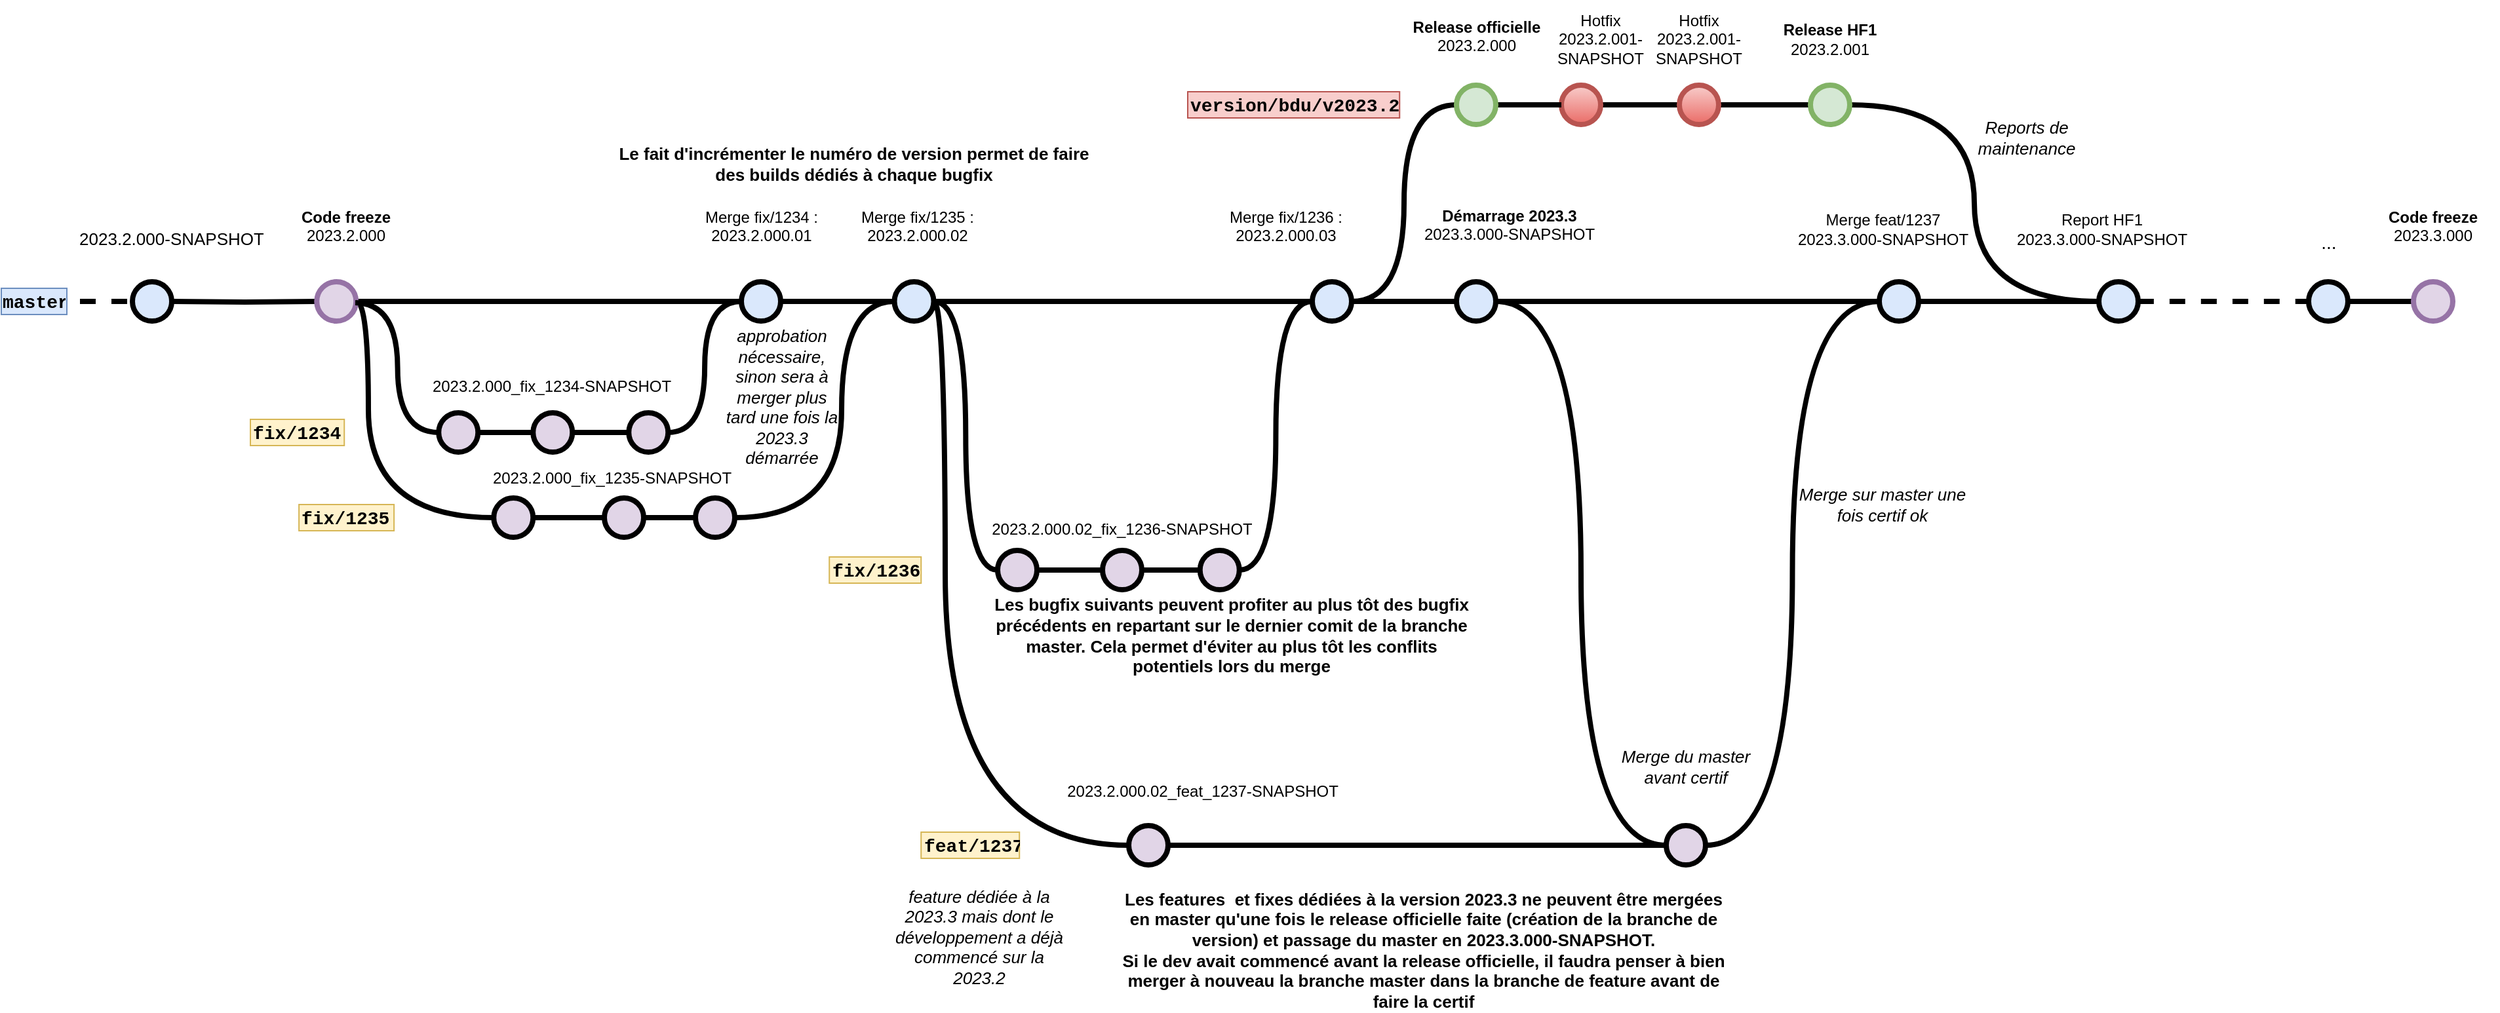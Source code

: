 <mxfile version="21.3.7" type="github">
  <diagram id="yPxyJZ8AM_hMuL3Unpa9" name="simple gitflow">
    <mxGraphModel dx="1434" dy="924" grid="1" gridSize="10" guides="1" tooltips="1" connect="1" arrows="1" fold="1" page="1" pageScale="1" pageWidth="1100" pageHeight="850" math="0" shadow="0">
      <root>
        <mxCell id="0" />
        <mxCell id="1" parent="0" />
        <mxCell id="kNyc37dz9Y1JkBd23-l--1" value="" style="edgeStyle=orthogonalEdgeStyle;rounded=0;html=1;jettySize=auto;orthogonalLoop=1;plain-blue;endArrow=none;endFill=0;strokeWidth=4;strokeColor=#000000;" parent="1" target="kNyc37dz9Y1JkBd23-l--5" edge="1">
          <mxGeometry x="144.5" y="250" as="geometry">
            <mxPoint x="140" y="250" as="sourcePoint" />
          </mxGeometry>
        </mxCell>
        <mxCell id="kNyc37dz9Y1JkBd23-l--4" value="" style="edgeStyle=orthogonalEdgeStyle;curved=1;rounded=0;orthogonalLoop=1;jettySize=auto;html=1;endArrow=none;endFill=0;strokeWidth=4;fontFamily=Courier New;fontSize=16;" parent="1" source="kNyc37dz9Y1JkBd23-l--5" target="kNyc37dz9Y1JkBd23-l--8" edge="1">
          <mxGeometry relative="1" as="geometry" />
        </mxCell>
        <mxCell id="kNyc37dz9Y1JkBd23-l--71" style="edgeStyle=orthogonalEdgeStyle;shape=connector;curved=1;rounded=0;orthogonalLoop=1;jettySize=auto;html=1;entryX=0;entryY=0.5;entryDx=0;entryDy=0;entryPerimeter=0;labelBackgroundColor=default;strokeColor=default;strokeWidth=4;fontFamily=Courier New;fontSize=16;fontColor=default;endArrow=none;endFill=0;" parent="1" source="kNyc37dz9Y1JkBd23-l--5" target="kNyc37dz9Y1JkBd23-l--38" edge="1">
          <mxGeometry relative="1" as="geometry">
            <Array as="points">
              <mxPoint x="290" y="250" />
              <mxPoint x="290" y="415" />
            </Array>
          </mxGeometry>
        </mxCell>
        <mxCell id="kNyc37dz9Y1JkBd23-l--5" value="" style="verticalLabelPosition=bottom;verticalAlign=top;html=1;strokeWidth=4;shape=mxgraph.flowchart.on-page_reference;strokeColor=#9673a6;fillColor=#e1d5e7;" parent="1" vertex="1">
          <mxGeometry x="250.62" y="235" width="30" height="30" as="geometry" />
        </mxCell>
        <mxCell id="kNyc37dz9Y1JkBd23-l--57" value="" style="edgeStyle=orthogonalEdgeStyle;shape=connector;curved=1;rounded=0;orthogonalLoop=1;jettySize=auto;html=1;labelBackgroundColor=default;strokeColor=default;strokeWidth=4;fontFamily=Courier New;fontSize=16;fontColor=default;endArrow=none;endFill=0;" parent="1" source="kNyc37dz9Y1JkBd23-l--8" target="kNyc37dz9Y1JkBd23-l--53" edge="1">
          <mxGeometry relative="1" as="geometry" />
        </mxCell>
        <mxCell id="kNyc37dz9Y1JkBd23-l--8" value="" style="verticalLabelPosition=bottom;verticalAlign=top;html=1;strokeWidth=4;shape=mxgraph.flowchart.on-page_reference;plain-blue;gradientColor=none;strokeColor=#000000;" parent="1" vertex="1">
          <mxGeometry x="574.5" y="235" width="30" height="30" as="geometry" />
        </mxCell>
        <mxCell id="kNyc37dz9Y1JkBd23-l--12" value="" style="edgeStyle=orthogonalEdgeStyle;rounded=0;html=1;jettySize=auto;orthogonalLoop=1;strokeWidth=4;endArrow=none;endFill=0;dashed=1;" parent="1" edge="1">
          <mxGeometry x="44.5" y="250" as="geometry">
            <mxPoint x="70" y="250" as="sourcePoint" />
            <mxPoint x="114.5" y="250" as="targetPoint" />
          </mxGeometry>
        </mxCell>
        <mxCell id="kNyc37dz9Y1JkBd23-l--13" value="master" style="text;html=1;strokeColor=#6c8ebf;fillColor=#dae8fc;align=center;verticalAlign=middle;whiteSpace=wrap;overflow=hidden;fontSize=14;fontStyle=1;fontFamily=Courier New;" parent="1" vertex="1">
          <mxGeometry x="10" y="240" width="50" height="20" as="geometry" />
        </mxCell>
        <mxCell id="kNyc37dz9Y1JkBd23-l--14" style="edgeStyle=orthogonalEdgeStyle;curved=1;rounded=0;html=1;exitX=1;exitY=0.5;exitPerimeter=0;entryX=0;entryY=0.5;entryPerimeter=0;endArrow=none;endFill=0;jettySize=auto;orthogonalLoop=1;strokeWidth=4;fontSize=15;" parent="1" source="kNyc37dz9Y1JkBd23-l--15" target="kNyc37dz9Y1JkBd23-l--17" edge="1">
          <mxGeometry relative="1" as="geometry" />
        </mxCell>
        <mxCell id="kNyc37dz9Y1JkBd23-l--15" value="" style="verticalLabelPosition=bottom;verticalAlign=top;html=1;strokeWidth=4;shape=mxgraph.flowchart.on-page_reference;plain-purple;gradientColor=none;strokeColor=#000000;" parent="1" vertex="1">
          <mxGeometry x="343.63" y="335" width="30" height="30" as="geometry" />
        </mxCell>
        <mxCell id="kNyc37dz9Y1JkBd23-l--16" style="edgeStyle=orthogonalEdgeStyle;curved=1;rounded=0;html=1;exitX=1;exitY=0.5;exitPerimeter=0;entryX=0;entryY=0.5;entryPerimeter=0;endArrow=none;endFill=0;jettySize=auto;orthogonalLoop=1;strokeWidth=4;fontSize=15;" parent="1" source="kNyc37dz9Y1JkBd23-l--17" target="kNyc37dz9Y1JkBd23-l--19" edge="1">
          <mxGeometry relative="1" as="geometry" />
        </mxCell>
        <mxCell id="kNyc37dz9Y1JkBd23-l--17" value="" style="verticalLabelPosition=bottom;verticalAlign=top;html=1;strokeWidth=4;shape=mxgraph.flowchart.on-page_reference;plain-purple;gradientColor=none;strokeColor=#000000;" parent="1" vertex="1">
          <mxGeometry x="415.63" y="335" width="30" height="30" as="geometry" />
        </mxCell>
        <mxCell id="kNyc37dz9Y1JkBd23-l--19" value="" style="verticalLabelPosition=bottom;verticalAlign=top;html=1;strokeWidth=4;shape=mxgraph.flowchart.on-page_reference;plain-purple;gradientColor=none;strokeColor=#000000;" parent="1" vertex="1">
          <mxGeometry x="488.63" y="335" width="30" height="30" as="geometry" />
        </mxCell>
        <mxCell id="kNyc37dz9Y1JkBd23-l--20" value="&lt;div&gt;fix/1234&lt;/div&gt;" style="text;html=1;strokeColor=#d6b656;fillColor=#fff2cc;align=left;verticalAlign=middle;whiteSpace=wrap;overflow=hidden;fontSize=14;fontStyle=1;fontFamily=Courier New;" parent="1" vertex="1">
          <mxGeometry x="200" y="340" width="71.62" height="20" as="geometry" />
        </mxCell>
        <mxCell id="kNyc37dz9Y1JkBd23-l--23" value="&lt;div style=&quot;font-size: 13px;&quot;&gt;2023.2.000-SNAPSHOT&lt;/div&gt;&lt;div style=&quot;font-size: 13px;&quot;&gt;&lt;br style=&quot;font-size: 13px;&quot;&gt;&lt;/div&gt;" style="text;html=1;strokeColor=none;fillColor=none;align=center;verticalAlign=middle;whiteSpace=wrap;overflow=hidden;fontSize=13;" parent="1" vertex="1">
          <mxGeometry x="59.5" y="185" width="160" height="50" as="geometry" />
        </mxCell>
        <mxCell id="kNyc37dz9Y1JkBd23-l--30" value="&lt;div style=&quot;font-size: 12px;&quot;&gt;&lt;b&gt;Code freeze&lt;/b&gt; &lt;br style=&quot;font-size: 12px;&quot;&gt;&lt;/div&gt;&lt;div style=&quot;font-size: 12px;&quot;&gt;2023.2.000&lt;/div&gt;&lt;div style=&quot;font-size: 12px;&quot;&gt;&lt;br style=&quot;font-size: 12px;&quot;&gt;&lt;/div&gt;" style="text;html=1;strokeColor=none;fillColor=none;align=center;verticalAlign=middle;whiteSpace=wrap;overflow=hidden;fontSize=12;" parent="1" vertex="1">
          <mxGeometry x="223.31" y="160" width="100" height="80" as="geometry" />
        </mxCell>
        <mxCell id="kNyc37dz9Y1JkBd23-l--33" style="edgeStyle=orthogonalEdgeStyle;curved=1;rounded=0;html=1;entryX=0;entryY=0.5;entryPerimeter=0;endArrow=none;endFill=0;jettySize=auto;orthogonalLoop=1;strokeWidth=4;fontSize=15;entryDx=0;entryDy=0;" parent="1" target="kNyc37dz9Y1JkBd23-l--15" edge="1">
          <mxGeometry relative="1" as="geometry">
            <mxPoint x="280" y="251" as="sourcePoint" />
            <mxPoint x="477" y="330" as="targetPoint" />
          </mxGeometry>
        </mxCell>
        <mxCell id="kNyc37dz9Y1JkBd23-l--35" style="edgeStyle=orthogonalEdgeStyle;curved=1;rounded=0;html=1;entryX=0;entryY=0.5;entryPerimeter=0;endArrow=none;endFill=0;jettySize=auto;orthogonalLoop=1;strokeWidth=4;fontSize=15;entryDx=0;entryDy=0;" parent="1" source="kNyc37dz9Y1JkBd23-l--19" target="kNyc37dz9Y1JkBd23-l--8" edge="1">
          <mxGeometry relative="1" as="geometry">
            <mxPoint x="678.75" y="350" as="sourcePoint" />
            <mxPoint x="720.75" y="270" as="targetPoint" />
          </mxGeometry>
        </mxCell>
        <mxCell id="kNyc37dz9Y1JkBd23-l--36" value="&lt;div style=&quot;font-size: 12px;&quot;&gt;Merge fix/1234 :&lt;br style=&quot;font-size: 12px;&quot;&gt;&lt;/div&gt;&lt;div style=&quot;font-size: 12px;&quot;&gt;2023.2.000.01&lt;/div&gt;&lt;div style=&quot;font-size: 12px;&quot;&gt;&lt;br style=&quot;font-size: 12px;&quot;&gt;&lt;/div&gt;" style="text;html=1;strokeColor=none;fillColor=none;align=center;verticalAlign=middle;whiteSpace=wrap;overflow=hidden;fontSize=12;" parent="1" vertex="1">
          <mxGeometry x="539.5" y="175" width="100" height="50" as="geometry" />
        </mxCell>
        <mxCell id="kNyc37dz9Y1JkBd23-l--37" style="edgeStyle=orthogonalEdgeStyle;curved=1;rounded=0;html=1;exitX=1;exitY=0.5;exitPerimeter=0;entryX=0;entryY=0.5;entryPerimeter=0;endArrow=none;endFill=0;jettySize=auto;orthogonalLoop=1;strokeWidth=4;fontSize=15;" parent="1" source="kNyc37dz9Y1JkBd23-l--38" target="kNyc37dz9Y1JkBd23-l--40" edge="1">
          <mxGeometry relative="1" as="geometry" />
        </mxCell>
        <mxCell id="kNyc37dz9Y1JkBd23-l--38" value="" style="verticalLabelPosition=bottom;verticalAlign=top;html=1;strokeWidth=4;shape=mxgraph.flowchart.on-page_reference;plain-purple;gradientColor=none;strokeColor=#000000;" parent="1" vertex="1">
          <mxGeometry x="385.63" y="400" width="30" height="30" as="geometry" />
        </mxCell>
        <mxCell id="kNyc37dz9Y1JkBd23-l--39" style="edgeStyle=orthogonalEdgeStyle;curved=1;rounded=0;html=1;exitX=1;exitY=0.5;exitPerimeter=0;entryX=0;entryY=0.5;entryPerimeter=0;endArrow=none;endFill=0;jettySize=auto;orthogonalLoop=1;strokeWidth=4;fontSize=15;" parent="1" source="kNyc37dz9Y1JkBd23-l--40" target="kNyc37dz9Y1JkBd23-l--41" edge="1">
          <mxGeometry relative="1" as="geometry" />
        </mxCell>
        <mxCell id="kNyc37dz9Y1JkBd23-l--40" value="" style="verticalLabelPosition=bottom;verticalAlign=top;html=1;strokeWidth=4;shape=mxgraph.flowchart.on-page_reference;plain-purple;gradientColor=none;strokeColor=#000000;" parent="1" vertex="1">
          <mxGeometry x="470" y="400" width="30" height="30" as="geometry" />
        </mxCell>
        <mxCell id="kNyc37dz9Y1JkBd23-l--59" style="edgeStyle=orthogonalEdgeStyle;shape=connector;curved=1;rounded=0;orthogonalLoop=1;jettySize=auto;html=1;entryX=0;entryY=0.5;entryDx=0;entryDy=0;entryPerimeter=0;labelBackgroundColor=default;strokeColor=default;strokeWidth=4;fontFamily=Courier New;fontSize=16;fontColor=default;endArrow=none;endFill=0;" parent="1" source="kNyc37dz9Y1JkBd23-l--41" target="kNyc37dz9Y1JkBd23-l--53" edge="1">
          <mxGeometry relative="1" as="geometry">
            <Array as="points">
              <mxPoint x="651" y="415" />
              <mxPoint x="651" y="250" />
            </Array>
          </mxGeometry>
        </mxCell>
        <mxCell id="kNyc37dz9Y1JkBd23-l--41" value="" style="verticalLabelPosition=bottom;verticalAlign=top;html=1;strokeWidth=4;shape=mxgraph.flowchart.on-page_reference;plain-purple;gradientColor=none;strokeColor=#000000;" parent="1" vertex="1">
          <mxGeometry x="539.5" y="400" width="30" height="30" as="geometry" />
        </mxCell>
        <mxCell id="kNyc37dz9Y1JkBd23-l--42" value="&lt;div&gt;fix/1235&lt;/div&gt;" style="text;html=1;strokeColor=#d6b656;fillColor=#fff2cc;align=left;verticalAlign=middle;whiteSpace=wrap;overflow=hidden;fontSize=14;fontStyle=1;fontFamily=Courier New;" parent="1" vertex="1">
          <mxGeometry x="237.06" y="405" width="72.5" height="20" as="geometry" />
        </mxCell>
        <mxCell id="kNyc37dz9Y1JkBd23-l--62" value="" style="edgeStyle=orthogonalEdgeStyle;shape=connector;curved=1;rounded=0;orthogonalLoop=1;jettySize=auto;html=1;labelBackgroundColor=default;strokeColor=default;strokeWidth=4;fontFamily=Courier New;fontSize=16;fontColor=default;endArrow=none;endFill=0;" parent="1" source="kNyc37dz9Y1JkBd23-l--53" target="kNyc37dz9Y1JkBd23-l--61" edge="1">
          <mxGeometry relative="1" as="geometry" />
        </mxCell>
        <mxCell id="kNyc37dz9Y1JkBd23-l--68" style="edgeStyle=orthogonalEdgeStyle;shape=connector;curved=1;rounded=0;orthogonalLoop=1;jettySize=auto;html=1;entryX=0;entryY=0.5;entryDx=0;entryDy=0;entryPerimeter=0;labelBackgroundColor=default;strokeColor=default;strokeWidth=4;fontFamily=Courier New;fontSize=16;fontColor=default;endArrow=none;endFill=0;" parent="1" source="kNyc37dz9Y1JkBd23-l--53" target="kNyc37dz9Y1JkBd23-l--64" edge="1">
          <mxGeometry relative="1" as="geometry" />
        </mxCell>
        <mxCell id="kNyc37dz9Y1JkBd23-l--53" value="" style="verticalLabelPosition=bottom;verticalAlign=top;html=1;strokeWidth=4;shape=mxgraph.flowchart.on-page_reference;plain-blue;gradientColor=none;strokeColor=#000000;" parent="1" vertex="1">
          <mxGeometry x="691.25" y="235" width="30" height="30" as="geometry" />
        </mxCell>
        <mxCell id="kNyc37dz9Y1JkBd23-l--60" value="&lt;div style=&quot;font-size: 12px;&quot;&gt;Merge fix/1235 :&lt;br style=&quot;font-size: 12px;&quot;&gt;&lt;/div&gt;&lt;div style=&quot;font-size: 12px;&quot;&gt;2023.2.000.02&lt;/div&gt;&lt;div style=&quot;font-size: 12px;&quot;&gt;&lt;br style=&quot;font-size: 12px;&quot;&gt;&lt;/div&gt;" style="text;html=1;strokeColor=none;fillColor=none;align=center;verticalAlign=middle;whiteSpace=wrap;overflow=hidden;fontSize=12;" parent="1" vertex="1">
          <mxGeometry x="659" y="160" width="100" height="80" as="geometry" />
        </mxCell>
        <mxCell id="kNyc37dz9Y1JkBd23-l--83" style="edgeStyle=orthogonalEdgeStyle;shape=connector;curved=1;rounded=0;orthogonalLoop=1;jettySize=auto;html=1;entryX=0;entryY=0.5;entryDx=0;entryDy=0;entryPerimeter=0;labelBackgroundColor=default;strokeColor=default;strokeWidth=4;fontFamily=Courier New;fontSize=16;fontColor=default;endArrow=none;endFill=0;" parent="1" source="kNyc37dz9Y1JkBd23-l--61" target="kNyc37dz9Y1JkBd23-l--84" edge="1">
          <mxGeometry relative="1" as="geometry">
            <mxPoint x="1100" y="100" as="targetPoint" />
          </mxGeometry>
        </mxCell>
        <mxCell id="kNyc37dz9Y1JkBd23-l--105" style="edgeStyle=orthogonalEdgeStyle;shape=connector;curved=1;rounded=0;orthogonalLoop=1;jettySize=auto;html=1;entryX=0;entryY=0.5;entryDx=0;entryDy=0;entryPerimeter=0;labelBackgroundColor=default;strokeColor=default;strokeWidth=4;fontFamily=Courier New;fontSize=16;fontColor=default;endArrow=none;endFill=0;" parent="1" source="kNyc37dz9Y1JkBd23-l--61" target="kNyc37dz9Y1JkBd23-l--100" edge="1">
          <mxGeometry relative="1" as="geometry" />
        </mxCell>
        <mxCell id="kNyc37dz9Y1JkBd23-l--61" value="" style="verticalLabelPosition=bottom;verticalAlign=top;html=1;strokeWidth=4;shape=mxgraph.flowchart.on-page_reference;plain-blue;gradientColor=none;strokeColor=#000000;" parent="1" vertex="1">
          <mxGeometry x="1010" y="235" width="30" height="30" as="geometry" />
        </mxCell>
        <mxCell id="kNyc37dz9Y1JkBd23-l--63" style="edgeStyle=orthogonalEdgeStyle;curved=1;rounded=0;html=1;exitX=1;exitY=0.5;exitPerimeter=0;entryX=0;entryY=0.5;entryPerimeter=0;endArrow=none;endFill=0;jettySize=auto;orthogonalLoop=1;strokeWidth=4;fontSize=15;" parent="1" source="kNyc37dz9Y1JkBd23-l--64" target="kNyc37dz9Y1JkBd23-l--66" edge="1">
          <mxGeometry relative="1" as="geometry" />
        </mxCell>
        <mxCell id="kNyc37dz9Y1JkBd23-l--64" value="" style="verticalLabelPosition=bottom;verticalAlign=top;html=1;strokeWidth=4;shape=mxgraph.flowchart.on-page_reference;plain-purple;gradientColor=none;strokeColor=#000000;" parent="1" vertex="1">
          <mxGeometry x="770" y="440" width="30" height="30" as="geometry" />
        </mxCell>
        <mxCell id="kNyc37dz9Y1JkBd23-l--65" style="edgeStyle=orthogonalEdgeStyle;curved=1;rounded=0;html=1;exitX=1;exitY=0.5;exitPerimeter=0;entryX=0;entryY=0.5;entryPerimeter=0;endArrow=none;endFill=0;jettySize=auto;orthogonalLoop=1;strokeWidth=4;fontSize=15;" parent="1" source="kNyc37dz9Y1JkBd23-l--66" target="kNyc37dz9Y1JkBd23-l--67" edge="1">
          <mxGeometry relative="1" as="geometry" />
        </mxCell>
        <mxCell id="kNyc37dz9Y1JkBd23-l--66" value="" style="verticalLabelPosition=bottom;verticalAlign=top;html=1;strokeWidth=4;shape=mxgraph.flowchart.on-page_reference;plain-purple;gradientColor=none;strokeColor=#000000;" parent="1" vertex="1">
          <mxGeometry x="850" y="440" width="30" height="30" as="geometry" />
        </mxCell>
        <mxCell id="kNyc37dz9Y1JkBd23-l--69" style="edgeStyle=orthogonalEdgeStyle;shape=connector;curved=1;rounded=0;orthogonalLoop=1;jettySize=auto;html=1;entryX=0;entryY=0.5;entryDx=0;entryDy=0;entryPerimeter=0;labelBackgroundColor=default;strokeColor=default;strokeWidth=4;fontFamily=Courier New;fontSize=16;fontColor=default;endArrow=none;endFill=0;" parent="1" source="kNyc37dz9Y1JkBd23-l--67" target="kNyc37dz9Y1JkBd23-l--61" edge="1">
          <mxGeometry relative="1" as="geometry" />
        </mxCell>
        <mxCell id="kNyc37dz9Y1JkBd23-l--67" value="" style="verticalLabelPosition=bottom;verticalAlign=top;html=1;strokeWidth=4;shape=mxgraph.flowchart.on-page_reference;plain-purple;gradientColor=none;strokeColor=#000000;" parent="1" vertex="1">
          <mxGeometry x="924.37" y="440" width="30" height="30" as="geometry" />
        </mxCell>
        <mxCell id="kNyc37dz9Y1JkBd23-l--70" value="&lt;div style=&quot;font-size: 12px;&quot;&gt;Merge fix/1236 :&lt;br style=&quot;font-size: 12px;&quot;&gt;&lt;/div&gt;&lt;div style=&quot;font-size: 12px;&quot;&gt;2023.2.000.03&lt;/div&gt;&lt;div style=&quot;font-size: 12px;&quot;&gt;&lt;br style=&quot;font-size: 12px;&quot;&gt;&lt;/div&gt;" style="text;html=1;strokeColor=none;fillColor=none;align=center;verticalAlign=middle;whiteSpace=wrap;overflow=hidden;fontSize=12;" parent="1" vertex="1">
          <mxGeometry x="940" y="160" width="100" height="80" as="geometry" />
        </mxCell>
        <mxCell id="kNyc37dz9Y1JkBd23-l--93" value="" style="edgeStyle=orthogonalEdgeStyle;shape=connector;curved=1;rounded=0;orthogonalLoop=1;jettySize=auto;html=1;labelBackgroundColor=default;strokeColor=default;strokeWidth=4;fontFamily=Courier New;fontSize=16;fontColor=default;endArrow=none;endFill=0;" parent="1" source="kNyc37dz9Y1JkBd23-l--82" target="kNyc37dz9Y1JkBd23-l--90" edge="1">
          <mxGeometry relative="1" as="geometry" />
        </mxCell>
        <mxCell id="kNyc37dz9Y1JkBd23-l--82" value="" style="verticalLabelPosition=bottom;verticalAlign=top;html=1;strokeWidth=4;shape=mxgraph.flowchart.on-page_reference;plain-blue;gradientColor=#EA6B66;strokeColor=#B85450;fillColor=#F8CECC;" parent="1" vertex="1">
          <mxGeometry x="1200" y="85" width="30" height="30" as="geometry" />
        </mxCell>
        <mxCell id="kNyc37dz9Y1JkBd23-l--86" style="edgeStyle=orthogonalEdgeStyle;shape=connector;curved=1;rounded=0;orthogonalLoop=1;jettySize=auto;html=1;entryX=0;entryY=0.5;entryDx=0;entryDy=0;entryPerimeter=0;labelBackgroundColor=default;strokeColor=default;strokeWidth=4;fontFamily=Courier New;fontSize=16;fontColor=default;endArrow=none;endFill=0;" parent="1" source="kNyc37dz9Y1JkBd23-l--84" target="kNyc37dz9Y1JkBd23-l--82" edge="1">
          <mxGeometry relative="1" as="geometry" />
        </mxCell>
        <mxCell id="kNyc37dz9Y1JkBd23-l--84" value="" style="verticalLabelPosition=bottom;verticalAlign=top;html=1;strokeWidth=4;shape=mxgraph.flowchart.on-page_reference;strokeColor=#82b366;fillColor=#d5e8d4;" parent="1" vertex="1">
          <mxGeometry x="1120" y="85" width="30" height="30" as="geometry" />
        </mxCell>
        <mxCell id="kNyc37dz9Y1JkBd23-l--85" value="&lt;div style=&quot;font-size: 12px;&quot;&gt;&lt;b&gt;Release officielle&lt;/b&gt;&lt;br style=&quot;font-size: 12px;&quot;&gt;&lt;/div&gt;&lt;div style=&quot;font-size: 12px;&quot;&gt;2023.2.000&lt;/div&gt;&lt;div style=&quot;font-size: 12px;&quot;&gt;&lt;br style=&quot;font-size: 12px;&quot;&gt;&lt;/div&gt;" style="text;html=1;strokeColor=none;fillColor=none;align=center;verticalAlign=middle;whiteSpace=wrap;overflow=hidden;fontSize=12;" parent="1" vertex="1">
          <mxGeometry x="1082.5" y="20" width="105" height="70" as="geometry" />
        </mxCell>
        <mxCell id="kNyc37dz9Y1JkBd23-l--107" style="edgeStyle=orthogonalEdgeStyle;shape=connector;curved=1;rounded=0;orthogonalLoop=1;jettySize=auto;html=1;entryX=0;entryY=0.5;entryDx=0;entryDy=0;entryPerimeter=0;labelBackgroundColor=default;strokeColor=default;strokeWidth=4;fontFamily=Courier New;fontSize=16;fontColor=default;endArrow=none;endFill=0;" parent="1" source="kNyc37dz9Y1JkBd23-l--90" target="kNyc37dz9Y1JkBd23-l--106" edge="1">
          <mxGeometry relative="1" as="geometry" />
        </mxCell>
        <mxCell id="kNyc37dz9Y1JkBd23-l--90" value="" style="verticalLabelPosition=bottom;verticalAlign=top;html=1;strokeWidth=4;shape=mxgraph.flowchart.on-page_reference;plain-blue;gradientColor=#EA6B66;strokeColor=#B85450;fillColor=#F8CECC;" parent="1" vertex="1">
          <mxGeometry x="1290" y="85" width="30" height="30" as="geometry" />
        </mxCell>
        <mxCell id="kNyc37dz9Y1JkBd23-l--94" value="&lt;div&gt;fix/1236&lt;/div&gt;" style="text;html=1;strokeColor=#d6b656;fillColor=#fff2cc;align=left;verticalAlign=middle;whiteSpace=wrap;overflow=hidden;fontSize=14;fontStyle=1;fontFamily=Courier New;" parent="1" vertex="1">
          <mxGeometry x="641.62" y="445" width="70" height="20" as="geometry" />
        </mxCell>
        <mxCell id="kNyc37dz9Y1JkBd23-l--97" value="version/bdu/v2023.2" style="text;html=1;strokeColor=#b85450;fillColor=#f8cecc;align=left;verticalAlign=middle;whiteSpace=wrap;overflow=hidden;fontSize=14;fontStyle=1;fontFamily=Courier New;" parent="1" vertex="1">
          <mxGeometry x="915.0" y="90" width="161.62" height="20" as="geometry" />
        </mxCell>
        <mxCell id="kNyc37dz9Y1JkBd23-l--98" value="&lt;div&gt;Hotfix&lt;br&gt;2023.2.001-SNAPSHOT&lt;br&gt;&lt;/div&gt;" style="text;html=1;strokeColor=none;fillColor=none;align=center;verticalAlign=middle;whiteSpace=wrap;overflow=hidden;fontSize=12;" parent="1" vertex="1">
          <mxGeometry x="1180" y="20" width="100" height="60" as="geometry" />
        </mxCell>
        <mxCell id="kNyc37dz9Y1JkBd23-l--99" value="&lt;div style=&quot;font-size: 12px;&quot;&gt;Hotfix&lt;/div&gt;2023.2.001-SNAPSHOT" style="text;html=1;strokeColor=none;fillColor=none;align=center;verticalAlign=middle;whiteSpace=wrap;overflow=hidden;fontSize=12;" parent="1" vertex="1">
          <mxGeometry x="1255" y="20" width="100" height="60" as="geometry" />
        </mxCell>
        <mxCell id="kNyc37dz9Y1JkBd23-l--123" style="edgeStyle=orthogonalEdgeStyle;shape=connector;curved=1;rounded=0;orthogonalLoop=1;jettySize=auto;html=1;labelBackgroundColor=default;strokeColor=default;strokeWidth=4;fontFamily=Courier New;fontSize=16;fontColor=default;endArrow=none;endFill=0;" parent="1" source="kNyc37dz9Y1JkBd23-l--100" target="kNyc37dz9Y1JkBd23-l--109" edge="1">
          <mxGeometry relative="1" as="geometry" />
        </mxCell>
        <mxCell id="kNyc37dz9Y1JkBd23-l--152" style="edgeStyle=orthogonalEdgeStyle;shape=connector;curved=1;rounded=0;orthogonalLoop=1;jettySize=auto;html=1;entryX=0;entryY=0.5;entryDx=0;entryDy=0;entryPerimeter=0;labelBackgroundColor=default;strokeColor=default;strokeWidth=4;fontFamily=Courier New;fontSize=16;fontColor=default;endArrow=none;endFill=0;" parent="1" source="kNyc37dz9Y1JkBd23-l--100" target="kNyc37dz9Y1JkBd23-l--113" edge="1">
          <mxGeometry relative="1" as="geometry" />
        </mxCell>
        <mxCell id="kNyc37dz9Y1JkBd23-l--100" value="" style="verticalLabelPosition=bottom;verticalAlign=top;html=1;strokeWidth=4;shape=mxgraph.flowchart.on-page_reference;plain-blue;gradientColor=none;strokeColor=#000000;" parent="1" vertex="1">
          <mxGeometry x="1120" y="235" width="30" height="30" as="geometry" />
        </mxCell>
        <mxCell id="kNyc37dz9Y1JkBd23-l--104" value="&lt;div style=&quot;font-size: 12px;&quot;&gt;&lt;b&gt;Démarrage 2023.3&lt;/b&gt;&lt;br style=&quot;font-size: 12px;&quot;&gt;&lt;/div&gt;&lt;div style=&quot;font-size: 12px;&quot;&gt;2023.3.000-SNAPSHOT&lt;/div&gt;&lt;div style=&quot;font-size: 12px;&quot;&gt;&lt;br style=&quot;font-size: 12px;&quot;&gt;&lt;/div&gt;" style="text;html=1;strokeColor=none;fillColor=none;align=center;verticalAlign=middle;whiteSpace=wrap;overflow=hidden;fontSize=12;" parent="1" vertex="1">
          <mxGeometry x="1082.5" y="175" width="155" height="40" as="geometry" />
        </mxCell>
        <mxCell id="kNyc37dz9Y1JkBd23-l--128" style="edgeStyle=orthogonalEdgeStyle;shape=connector;curved=1;rounded=0;orthogonalLoop=1;jettySize=auto;html=1;entryX=0;entryY=0.5;entryDx=0;entryDy=0;entryPerimeter=0;labelBackgroundColor=default;strokeColor=default;strokeWidth=4;fontFamily=Courier New;fontSize=16;fontColor=default;endArrow=none;endFill=0;" parent="1" source="kNyc37dz9Y1JkBd23-l--106" target="kNyc37dz9Y1JkBd23-l--124" edge="1">
          <mxGeometry relative="1" as="geometry" />
        </mxCell>
        <mxCell id="kNyc37dz9Y1JkBd23-l--106" value="" style="verticalLabelPosition=bottom;verticalAlign=top;html=1;strokeWidth=4;shape=mxgraph.flowchart.on-page_reference;strokeColor=#82b366;fillColor=#d5e8d4;" parent="1" vertex="1">
          <mxGeometry x="1390" y="85" width="30" height="30" as="geometry" />
        </mxCell>
        <mxCell id="kNyc37dz9Y1JkBd23-l--108" value="&lt;div style=&quot;font-size: 12px;&quot;&gt;&lt;b&gt;Release HF1 &lt;/b&gt;&lt;br style=&quot;font-size: 12px;&quot;&gt;&lt;/div&gt;&lt;div style=&quot;font-size: 12px;&quot;&gt;2023.2.001&lt;/div&gt;" style="text;html=1;strokeColor=none;fillColor=none;align=center;verticalAlign=middle;whiteSpace=wrap;overflow=hidden;fontSize=12;" parent="1" vertex="1">
          <mxGeometry x="1355" y="20" width="100" height="60" as="geometry" />
        </mxCell>
        <mxCell id="kNyc37dz9Y1JkBd23-l--127" style="edgeStyle=orthogonalEdgeStyle;shape=connector;curved=1;rounded=0;orthogonalLoop=1;jettySize=auto;html=1;entryX=0;entryY=0.5;entryDx=0;entryDy=0;entryPerimeter=0;labelBackgroundColor=default;strokeColor=default;strokeWidth=4;fontFamily=Courier New;fontSize=16;fontColor=default;endArrow=none;endFill=0;" parent="1" source="kNyc37dz9Y1JkBd23-l--109" target="kNyc37dz9Y1JkBd23-l--124" edge="1">
          <mxGeometry relative="1" as="geometry" />
        </mxCell>
        <mxCell id="kNyc37dz9Y1JkBd23-l--109" value="" style="verticalLabelPosition=bottom;verticalAlign=top;html=1;strokeWidth=4;shape=mxgraph.flowchart.on-page_reference;plain-blue;gradientColor=none;strokeColor=#000000;" parent="1" vertex="1">
          <mxGeometry x="1442.5" y="235" width="30" height="30" as="geometry" />
        </mxCell>
        <mxCell id="kNyc37dz9Y1JkBd23-l--110" style="edgeStyle=orthogonalEdgeStyle;curved=1;rounded=0;html=1;exitX=1;exitY=0.5;exitPerimeter=0;entryX=0;entryY=0.5;entryPerimeter=0;endArrow=none;endFill=0;jettySize=auto;orthogonalLoop=1;strokeWidth=4;fontSize=15;" parent="1" source="kNyc37dz9Y1JkBd23-l--111" target="kNyc37dz9Y1JkBd23-l--113" edge="1">
          <mxGeometry relative="1" as="geometry" />
        </mxCell>
        <mxCell id="kNyc37dz9Y1JkBd23-l--111" value="" style="verticalLabelPosition=bottom;verticalAlign=top;html=1;strokeWidth=4;shape=mxgraph.flowchart.on-page_reference;plain-purple;gradientColor=none;strokeColor=#000000;" parent="1" vertex="1">
          <mxGeometry x="870" y="650" width="30" height="30" as="geometry" />
        </mxCell>
        <mxCell id="kNyc37dz9Y1JkBd23-l--113" value="" style="verticalLabelPosition=bottom;verticalAlign=top;html=1;strokeWidth=4;shape=mxgraph.flowchart.on-page_reference;plain-purple;gradientColor=none;strokeColor=#000000;" parent="1" vertex="1">
          <mxGeometry x="1280" y="650" width="30" height="30" as="geometry" />
        </mxCell>
        <mxCell id="kNyc37dz9Y1JkBd23-l--117" style="edgeStyle=orthogonalEdgeStyle;shape=connector;curved=1;rounded=0;orthogonalLoop=1;jettySize=auto;html=1;entryX=0;entryY=0.5;entryDx=0;entryDy=0;entryPerimeter=0;labelBackgroundColor=default;strokeColor=default;strokeWidth=4;fontFamily=Courier New;fontSize=16;fontColor=default;endArrow=none;endFill=0;exitX=1;exitY=0.5;exitDx=0;exitDy=0;exitPerimeter=0;" parent="1" source="kNyc37dz9Y1JkBd23-l--113" target="kNyc37dz9Y1JkBd23-l--109" edge="1">
          <mxGeometry relative="1" as="geometry">
            <mxPoint x="1347.5" y="665.059" as="sourcePoint" />
          </mxGeometry>
        </mxCell>
        <mxCell id="kNyc37dz9Y1JkBd23-l--118" value="&lt;div&gt;Merge feat/1237&lt;/div&gt;&lt;div&gt;2023.3.000-SNAPSHOT&lt;br&gt;&lt;/div&gt;" style="text;html=1;strokeColor=none;fillColor=none;align=center;verticalAlign=middle;whiteSpace=wrap;overflow=hidden;fontSize=12;" parent="1" vertex="1">
          <mxGeometry x="1367.5" y="175" width="155" height="40" as="geometry" />
        </mxCell>
        <mxCell id="kNyc37dz9Y1JkBd23-l--131" style="edgeStyle=orthogonalEdgeStyle;shape=connector;curved=1;rounded=0;orthogonalLoop=1;jettySize=auto;html=1;labelBackgroundColor=default;strokeColor=default;strokeWidth=4;fontFamily=Courier New;fontSize=16;fontColor=default;endArrow=none;endFill=0;dashed=1;" parent="1" source="kNyc37dz9Y1JkBd23-l--124" target="kNyc37dz9Y1JkBd23-l--130" edge="1">
          <mxGeometry relative="1" as="geometry" />
        </mxCell>
        <mxCell id="kNyc37dz9Y1JkBd23-l--124" value="" style="verticalLabelPosition=bottom;verticalAlign=top;html=1;strokeWidth=4;shape=mxgraph.flowchart.on-page_reference;plain-blue;gradientColor=none;strokeColor=#000000;" parent="1" vertex="1">
          <mxGeometry x="1610" y="235" width="30" height="30" as="geometry" />
        </mxCell>
        <mxCell id="kNyc37dz9Y1JkBd23-l--129" value="&lt;div&gt;Report HF1&lt;/div&gt;&lt;div&gt;2023.3.000-SNAPSHOT&lt;br&gt;&lt;/div&gt;" style="text;html=1;strokeColor=none;fillColor=none;align=center;verticalAlign=middle;whiteSpace=wrap;overflow=hidden;fontSize=12;" parent="1" vertex="1">
          <mxGeometry x="1535" y="175" width="155" height="40" as="geometry" />
        </mxCell>
        <mxCell id="kNyc37dz9Y1JkBd23-l--174" style="edgeStyle=orthogonalEdgeStyle;shape=connector;curved=1;rounded=0;orthogonalLoop=1;jettySize=auto;html=1;entryX=0;entryY=0.5;entryDx=0;entryDy=0;entryPerimeter=0;labelBackgroundColor=default;strokeColor=default;strokeWidth=4;fontFamily=Courier New;fontSize=16;fontColor=default;endArrow=none;endFill=0;" parent="1" source="kNyc37dz9Y1JkBd23-l--130" target="kNyc37dz9Y1JkBd23-l--171" edge="1">
          <mxGeometry relative="1" as="geometry" />
        </mxCell>
        <mxCell id="kNyc37dz9Y1JkBd23-l--130" value="" style="verticalLabelPosition=bottom;verticalAlign=top;html=1;strokeWidth=4;shape=mxgraph.flowchart.on-page_reference;plain-blue;gradientColor=none;strokeColor=#000000;fontFamily=Courier New;fontSize=16;fontColor=default;" parent="1" vertex="1">
          <mxGeometry x="1770" y="235" width="30" height="30" as="geometry" />
        </mxCell>
        <mxCell id="kNyc37dz9Y1JkBd23-l--132" value="..." style="text;html=1;strokeColor=none;fillColor=none;align=center;verticalAlign=middle;whiteSpace=wrap;overflow=hidden;fontSize=14;dashed=1;" parent="1" vertex="1">
          <mxGeometry x="1707.5" y="185" width="155" height="40" as="geometry" />
        </mxCell>
        <mxCell id="kNyc37dz9Y1JkBd23-l--136" value="Le fait d&#39;incrémenter le numéro de version permet de faire des builds dédiés à chaque bugfix" style="text;strokeColor=none;fillColor=none;html=1;align=center;verticalAlign=middle;whiteSpace=wrap;rounded=0;fontSize=13;fontFamily=Helvetica;fontColor=default;fontStyle=1" parent="1" vertex="1">
          <mxGeometry x="470.63" y="130" width="379.37" height="30" as="geometry" />
        </mxCell>
        <mxCell id="kNyc37dz9Y1JkBd23-l--139" value="Les bugfix suivants peuvent profiter au plus tôt des bugfix précédents en repartant sur le dernier comit de la branche master. Cela permet d&#39;éviter au plus tôt les conflits potentiels lors du merge" style="text;strokeColor=none;fillColor=none;html=1;align=center;verticalAlign=middle;whiteSpace=wrap;rounded=0;fontSize=13;fontFamily=Helvetica;fontColor=default;fontStyle=1" parent="1" vertex="1">
          <mxGeometry x="759" y="490" width="379.37" height="30" as="geometry" />
        </mxCell>
        <mxCell id="kNyc37dz9Y1JkBd23-l--140" value="Les features&amp;nbsp; et fixes dédiées à la version 2023.3 ne peuvent être mergées en master qu&#39;une fois le release officielle faite (création de la branche de version) et passage du master en 2023.3.000-SNAPSHOT.&lt;br&gt;Si le dev avait commencé avant la release officielle, il faudra penser à bien merger à nouveau la branche master dans la branche de feature avant de faire la certif" style="text;strokeColor=none;fillColor=none;html=1;align=center;verticalAlign=middle;whiteSpace=wrap;rounded=0;fontSize=13;fontFamily=Helvetica;fontColor=default;fontStyle=1" parent="1" vertex="1">
          <mxGeometry x="860" y="730" width="469.69" height="30" as="geometry" />
        </mxCell>
        <mxCell id="kNyc37dz9Y1JkBd23-l--156" value="&lt;div style=&quot;font-size: 12px;&quot;&gt;&amp;nbsp;&lt;br style=&quot;font-size: 12px;&quot;&gt;&lt;/div&gt;&lt;div style=&quot;font-size: 12px;&quot;&gt;2023.2.000_fix_1234-SNAPSHOT&lt;br&gt;&lt;/div&gt;&lt;div style=&quot;font-size: 12px;&quot;&gt;&lt;br style=&quot;font-size: 12px;&quot;&gt;&lt;/div&gt;" style="text;html=1;strokeColor=none;fillColor=none;align=center;verticalAlign=middle;whiteSpace=wrap;overflow=hidden;fontSize=12;" parent="1" vertex="1">
          <mxGeometry x="328.44" y="275" width="204.37" height="80" as="geometry" />
        </mxCell>
        <mxCell id="kNyc37dz9Y1JkBd23-l--157" value="&lt;div style=&quot;font-size: 12px;&quot;&gt;&amp;nbsp;&lt;br style=&quot;font-size: 12px;&quot;&gt;&lt;/div&gt;&lt;div style=&quot;font-size: 12px;&quot;&gt;2023.2.000_fix_1235-SNAPSHOT&lt;br&gt;&lt;/div&gt;&lt;div style=&quot;font-size: 12px;&quot;&gt;&lt;br style=&quot;font-size: 12px;&quot;&gt;&lt;/div&gt;" style="text;html=1;strokeColor=none;fillColor=none;align=center;verticalAlign=middle;whiteSpace=wrap;overflow=hidden;fontSize=12;" parent="1" vertex="1">
          <mxGeometry x="373.63" y="345" width="204.37" height="80" as="geometry" />
        </mxCell>
        <mxCell id="kNyc37dz9Y1JkBd23-l--158" value="&lt;div style=&quot;font-size: 12px;&quot;&gt;&amp;nbsp;&lt;br style=&quot;font-size: 12px;&quot;&gt;&lt;/div&gt;&lt;div style=&quot;font-size: 12px;&quot;&gt;2023.2.000.02_fix_1236-SNAPSHOT&lt;br&gt;&lt;/div&gt;&lt;div style=&quot;font-size: 12px;&quot;&gt;&lt;br style=&quot;font-size: 12px;&quot;&gt;&lt;/div&gt;" style="text;html=1;strokeColor=none;fillColor=none;align=center;verticalAlign=middle;whiteSpace=wrap;overflow=hidden;fontSize=12;" parent="1" vertex="1">
          <mxGeometry x="762.81" y="400" width="204.37" height="40" as="geometry" />
        </mxCell>
        <mxCell id="kNyc37dz9Y1JkBd23-l--160" value="&lt;div style=&quot;font-size: 12px;&quot;&gt;&amp;nbsp;&lt;br style=&quot;font-size: 12px;&quot;&gt;&lt;/div&gt;&lt;div style=&quot;font-size: 12px;&quot;&gt;2023.2.000.02_feat_1237-SNAPSHOT&lt;br&gt;&lt;/div&gt;&lt;div style=&quot;font-size: 12px;&quot;&gt;&lt;br style=&quot;font-size: 12px;&quot;&gt;&lt;/div&gt;" style="text;html=1;strokeColor=none;fillColor=none;align=center;verticalAlign=middle;whiteSpace=wrap;overflow=hidden;fontSize=12;" parent="1" vertex="1">
          <mxGeometry x="812.81" y="600" width="227.19" height="40" as="geometry" />
        </mxCell>
        <mxCell id="kNyc37dz9Y1JkBd23-l--165" value="" style="edgeStyle=orthogonalEdgeStyle;shape=connector;curved=1;rounded=0;orthogonalLoop=1;jettySize=auto;html=1;entryX=0;entryY=0.5;entryDx=0;entryDy=0;entryPerimeter=0;labelBackgroundColor=default;strokeColor=default;strokeWidth=4;fontFamily=Courier New;fontSize=16;fontColor=default;endArrow=none;endFill=0;" parent="1" source="kNyc37dz9Y1JkBd23-l--53" target="kNyc37dz9Y1JkBd23-l--111" edge="1">
          <mxGeometry relative="1" as="geometry">
            <mxPoint x="710" y="265" as="sourcePoint" />
            <mxPoint x="870" y="665" as="targetPoint" />
            <Array as="points">
              <mxPoint x="730" y="250" />
              <mxPoint x="730" y="665" />
            </Array>
          </mxGeometry>
        </mxCell>
        <mxCell id="kNyc37dz9Y1JkBd23-l--115" value="&lt;div&gt;feat/1237&lt;/div&gt;" style="text;html=1;strokeColor=#d6b656;fillColor=#fff2cc;align=left;verticalAlign=middle;whiteSpace=wrap;overflow=hidden;fontSize=14;fontStyle=1;fontFamily=Courier New;" parent="1" vertex="1">
          <mxGeometry x="711.62" y="655" width="75" height="20" as="geometry" />
        </mxCell>
        <mxCell id="kNyc37dz9Y1JkBd23-l--167" value="feature dédiée à la 2023.3 mais dont le développement a déjà commencé sur la 2023.2 " style="text;strokeColor=none;fillColor=none;html=1;align=center;verticalAlign=middle;whiteSpace=wrap;rounded=0;fontSize=13;fontFamily=Helvetica;fontColor=default;fontStyle=2" parent="1" vertex="1">
          <mxGeometry x="691.25" y="690" width="130" height="90" as="geometry" />
        </mxCell>
        <mxCell id="kNyc37dz9Y1JkBd23-l--168" value="Merge du master avant certif" style="text;strokeColor=none;fillColor=none;html=1;align=center;verticalAlign=middle;whiteSpace=wrap;rounded=0;fontSize=13;fontFamily=Helvetica;fontColor=default;fontStyle=2" parent="1" vertex="1">
          <mxGeometry x="1230" y="560" width="130" height="90" as="geometry" />
        </mxCell>
        <mxCell id="kNyc37dz9Y1JkBd23-l--169" value="Merge sur master une fois certif ok" style="text;strokeColor=none;fillColor=none;html=1;align=center;verticalAlign=middle;whiteSpace=wrap;rounded=0;fontSize=13;fontFamily=Helvetica;fontColor=default;fontStyle=2" parent="1" vertex="1">
          <mxGeometry x="1380" y="360" width="130" height="90" as="geometry" />
        </mxCell>
        <mxCell id="kNyc37dz9Y1JkBd23-l--170" value="Reports de maintenance" style="text;strokeColor=none;fillColor=none;html=1;align=center;verticalAlign=middle;whiteSpace=wrap;rounded=0;fontSize=13;fontFamily=Helvetica;fontColor=default;fontStyle=2" parent="1" vertex="1">
          <mxGeometry x="1490" y="80" width="130" height="90" as="geometry" />
        </mxCell>
        <mxCell id="kNyc37dz9Y1JkBd23-l--171" value="" style="verticalLabelPosition=bottom;verticalAlign=top;html=1;strokeWidth=4;shape=mxgraph.flowchart.on-page_reference;strokeColor=#9673a6;fontFamily=Courier New;fontSize=16;fillColor=#e1d5e7;" parent="1" vertex="1">
          <mxGeometry x="1850" y="235" width="30" height="30" as="geometry" />
        </mxCell>
        <mxCell id="kNyc37dz9Y1JkBd23-l--175" value="&lt;div style=&quot;font-size: 12px;&quot;&gt;&lt;b&gt;Code freeze&lt;/b&gt; &lt;br style=&quot;font-size: 12px;&quot;&gt;&lt;/div&gt;&lt;div style=&quot;font-size: 12px;&quot;&gt;2023.3.000&lt;/div&gt;&lt;div style=&quot;font-size: 12px;&quot;&gt;&lt;br style=&quot;font-size: 12px;&quot;&gt;&lt;/div&gt;" style="text;html=1;strokeColor=none;fillColor=none;align=center;verticalAlign=middle;whiteSpace=wrap;overflow=hidden;fontSize=12;" parent="1" vertex="1">
          <mxGeometry x="1815" y="172.5" width="100" height="55" as="geometry" />
        </mxCell>
        <mxCell id="kNyc37dz9Y1JkBd23-l--176" value="" style="verticalLabelPosition=bottom;verticalAlign=top;html=1;strokeWidth=4;shape=mxgraph.flowchart.on-page_reference;plain-blue;gradientColor=none;strokeColor=#000000;" parent="1" vertex="1">
          <mxGeometry x="110" y="235" width="30" height="30" as="geometry" />
        </mxCell>
        <mxCell id="vT17XC7h2RkqVenQYAPP-1" value="approbation nécessaire, sinon sera à merger plus tard une fois la 2023.3 démarrée" style="text;strokeColor=none;fillColor=none;html=1;align=center;verticalAlign=middle;whiteSpace=wrap;rounded=0;fontSize=13;fontFamily=Helvetica;fontColor=default;fontStyle=2" parent="1" vertex="1">
          <mxGeometry x="560" y="275" width="90.5" height="95" as="geometry" />
        </mxCell>
      </root>
    </mxGraphModel>
  </diagram>
</mxfile>
